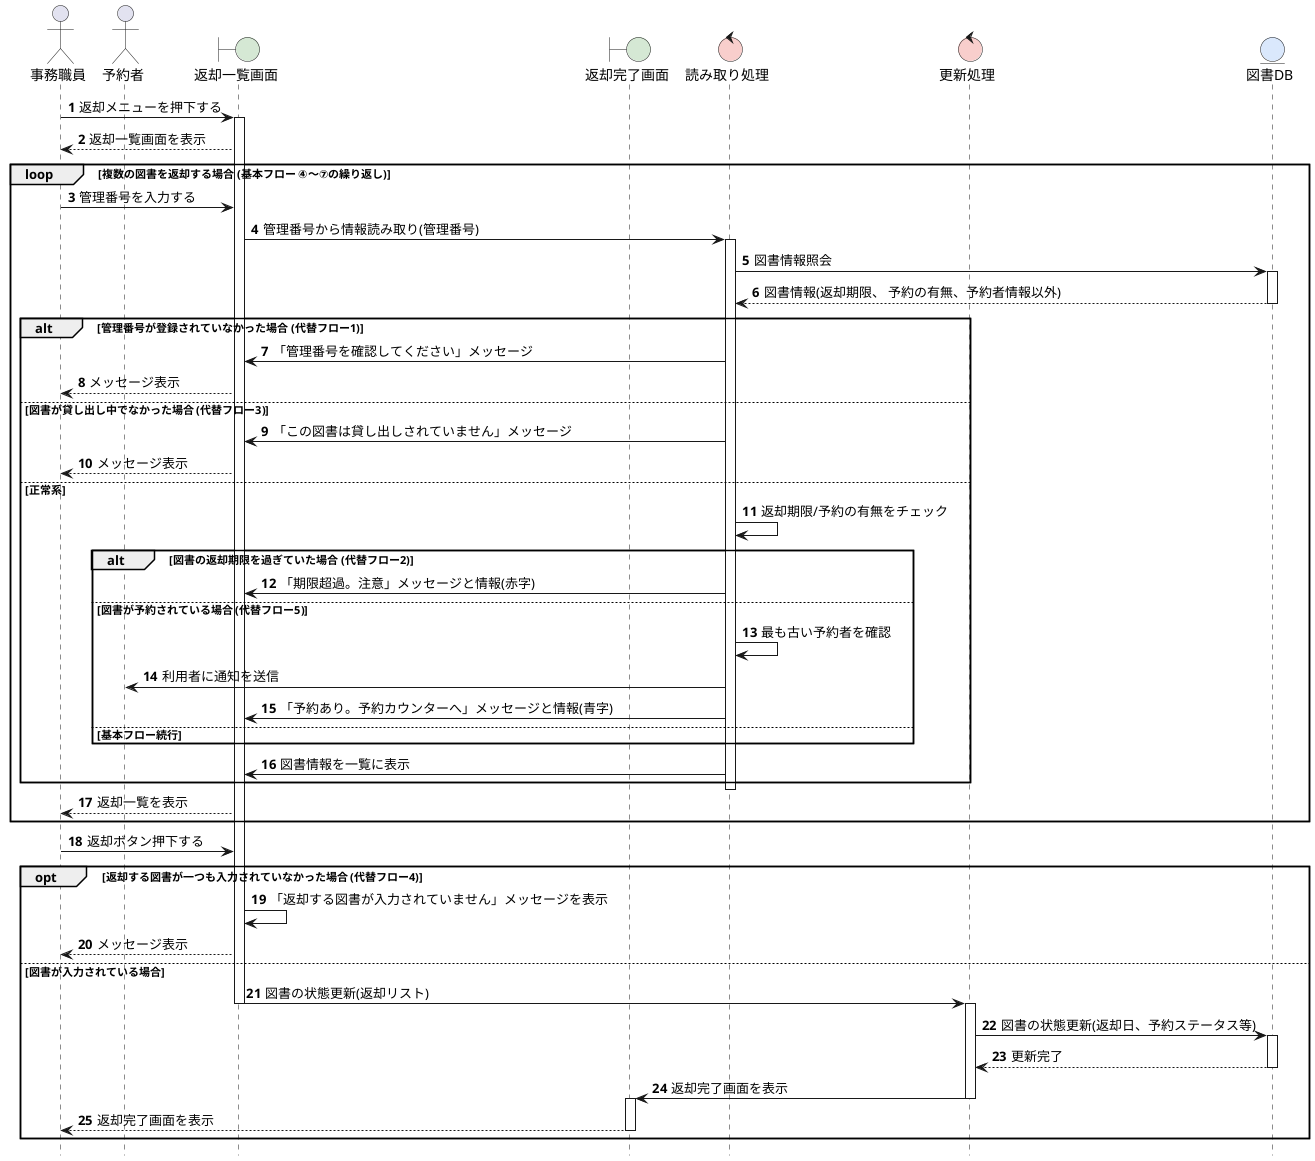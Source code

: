 @startuml 図書返却シーケンス図

hide footbox
skinparam boundaryBackgroundColor #D5E8D4
skinparam controlBackgroundColor  #F8CECC
skinparam entityBackgroundColor   #DAE8FC

' ロバストネス図のオブジェクトを反映
actor 事務職員
actor 予約者
boundary "返却一覧画面" as UI
boundary "返却完了画面" as UI2
control 読み取り処理 as ReadCtrl
control 更新処理 as UpdateCtrl
entity "図書DB" as DB

autonumber

' == メニュー操作 ==
事務職員 -> UI: 返却メニューを押下する
activate UI
UI --> 事務職員: 返却一覧画面を表示

' == 基本フロー：図書管理番号の入力と読み取り (ロバストネス図の「読み取り」に対応) ==
loop 複数の図書を返却する場合 (基本フロー ④〜⑦の繰り返し)
    
    事務職員 -> UI: 管理番号を入力する
    UI -> ReadCtrl: 管理番号から情報読み取り(管理番号)
    activate ReadCtrl
    
    ReadCtrl -> DB: 図書情報照会
    activate DB
    DB --> ReadCtrl: 図書情報(返却期限、 予約の有無、予約者情報以外)
    deactivate DB
    
    alt 管理番号が登録されていなかった場合 (代替フロー1)
        ReadCtrl -> UI: 「管理番号を確認してください」メッセージ
        UI --> 事務職員: メッセージ表示
        
    else 図書が貸し出し中でなかった場合 (代替フロー3)
        ReadCtrl -> UI: 「この図書は貸し出しされていません」メッセージ
        UI --> 事務職員: メッセージ表示

    else 正常系
        ReadCtrl -> ReadCtrl: 返却期限/予約の有無をチェック
        
        alt 図書の返却期限を過ぎていた場合 (代替フロー2)
            ReadCtrl -> UI: 「期限超過。注意」メッセージと情報(赤字)
        
        else 図書が予約されている場合 (代替フロー5)
            ReadCtrl -> ReadCtrl: 最も古い予約者を確認
            ReadCtrl -> 予約者: 利用者に通知を送信
            ReadCtrl -> UI: 「予約あり。予約カウンターへ」メッセージと情報(青字)

        else 基本フロー続行
            ' 特記事項なし
        end
        
        ReadCtrl -> UI: 図書情報を一覧に表示
    end
    
    deactivate ReadCtrl
    UI --> 事務職員: 返却一覧を表示
end loop

' == 基本フロー：返却の確定と更新 (ロバストネス図の「更新」に対応) ==
事務職員 -> UI: 返却ボタン押下する

opt 返却する図書が一つも入力されていなかった場合 (代替フロー4)
    UI -> UI: 「返却する図書が入力されていません」メッセージを表示
    UI --> 事務職員: メッセージ表示
else 図書が入力されている場合
    UI -> UpdateCtrl: 図書の状態更新(返却リスト)
    deactivate UI
    activate UpdateCtrl
    
    UpdateCtrl -> DB: 図書の状態更新(返却日、予約ステータス等)
    activate DB
    DB --> UpdateCtrl: 更新完了
    deactivate DB
    
    UpdateCtrl -> UI2: 返却完了画面を表示
    deactivate UpdateCtrl
    activate UI2
    
    UI2 --> 事務職員: 返却完了画面を表示
    deactivate UI2
end
@enduml
